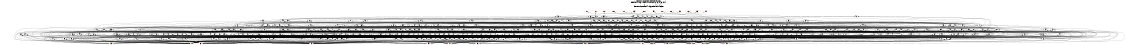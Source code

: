 # Network structure generated by ABC

digraph network {
size = "7.5,10";
center = true;
edge [dir = back];

{
  node [shape = plaintext];
  edge [style = invis];
  LevelTitle1 [label=""];
  LevelTitle2 [label=""];
  Level7 [label = ""];
  Level6 [label = ""];
  Level5 [label = ""];
  Level4 [label = ""];
  Level3 [label = ""];
  Level2 [label = ""];
  Level1 [label = ""];
  Level0 [label = ""];
  LevelTitle1 ->  LevelTitle2 ->  Level7 ->  Level6 ->  Level5 ->  Level4 ->  Level3 ->  Level2 ->  Level1 ->  Level0;
}

{
  rank = same;
  LevelTitle1;
  title1 [shape=plaintext,
          fontsize=20,
          fontname = "Times-Roman",
          label="Network structure visualized by ABC\nBenchmark \"top\". Time was Wed Oct 16 16:07:38 2024. "
         ];
}

{
  rank = same;
  LevelTitle2;
  title2 [shape=plaintext,
          fontsize=18,
          fontname = "Times-Roman",
          label="The network contains 447 logic nodes and 0 latches.\n"
         ];
}

{
  rank = same;
  Level7;
  Node15 [label = "o_1_", shape = invtriangle, color = coral, fillcolor = coral];
  Node16 [label = "o_2_", shape = invtriangle, color = coral, fillcolor = coral];
  Node17 [label = "o_0_", shape = invtriangle, color = coral, fillcolor = coral];
  Node18 [label = "o_12_", shape = invtriangle, color = coral, fillcolor = coral];
  Node19 [label = "o_11_", shape = invtriangle, color = coral, fillcolor = coral];
  Node20 [label = "o_13_", shape = invtriangle, color = coral, fillcolor = coral];
  Node21 [label = "o_10_", shape = invtriangle, color = coral, fillcolor = coral];
  Node22 [label = "o_9_", shape = invtriangle, color = coral, fillcolor = coral];
  Node23 [label = "o_7_", shape = invtriangle, color = coral, fillcolor = coral];
  Node24 [label = "o_8_", shape = invtriangle, color = coral, fillcolor = coral];
  Node25 [label = "o_5_", shape = invtriangle, color = coral, fillcolor = coral];
  Node26 [label = "o_6_", shape = invtriangle, color = coral, fillcolor = coral];
  Node27 [label = "o_3_", shape = invtriangle, color = coral, fillcolor = coral];
  Node28 [label = "o_4_", shape = invtriangle, color = coral, fillcolor = coral];
}

{
  rank = same;
  Level6;
  Node30 [label = "30\n", shape = ellipse];
  Node125 [label = "125\n", shape = ellipse];
  Node252 [label = "252\n", shape = ellipse];
  Node303 [label = "303\n", shape = ellipse];
  Node347 [label = "347\n", shape = ellipse];
  Node367 [label = "367\n", shape = ellipse];
  Node399 [label = "399\n", shape = ellipse];
  Node417 [label = "417\n", shape = ellipse];
  Node420 [label = "420\n", shape = ellipse];
  Node427 [label = "427\n", shape = ellipse];
  Node451 [label = "451\n", shape = ellipse];
  Node462 [label = "462\n", shape = ellipse];
}

{
  rank = same;
  Level5;
  Node31 [label = "31\n", shape = ellipse];
  Node70 [label = "70\n", shape = ellipse];
  Node126 [label = "126\n", shape = ellipse];
  Node176 [label = "176\n", shape = ellipse];
  Node186 [label = "186\n", shape = ellipse];
  Node191 [label = "191\n", shape = ellipse];
  Node228 [label = "228\n", shape = ellipse];
  Node253 [label = "253\n", shape = ellipse];
  Node268 [label = "268\n", shape = ellipse];
  Node280 [label = "280\n", shape = ellipse];
  Node304 [label = "304\n", shape = ellipse];
  Node314 [label = "314\n", shape = ellipse];
  Node328 [label = "328\n", shape = ellipse];
  Node332 [label = "332\n", shape = ellipse];
  Node337 [label = "337\n", shape = ellipse];
  Node348 [label = "348\n", shape = ellipse];
  Node352 [label = "352\n", shape = ellipse];
  Node357 [label = "357\n", shape = ellipse];
  Node368 [label = "368\n", shape = ellipse];
  Node373 [label = "373\n", shape = ellipse];
  Node382 [label = "382\n", shape = ellipse];
  Node400 [label = "400\n", shape = ellipse];
  Node406 [label = "406\n", shape = ellipse];
  Node411 [label = "411\n", shape = ellipse];
  Node414 [label = "414\n", shape = ellipse];
  Node418 [label = "418\n", shape = ellipse];
  Node421 [label = "421\n", shape = ellipse];
  Node424 [label = "424\n", shape = ellipse];
  Node428 [label = "428\n", shape = ellipse];
  Node432 [label = "432\n", shape = ellipse];
  Node437 [label = "437\n", shape = ellipse];
  Node442 [label = "442\n", shape = ellipse];
  Node448 [label = "448\n", shape = ellipse];
  Node452 [label = "452\n", shape = ellipse];
  Node454 [label = "454\n", shape = ellipse];
  Node456 [label = "456\n", shape = ellipse];
  Node458 [label = "458\n", shape = ellipse];
  Node463 [label = "463\n", shape = ellipse];
  Node466 [label = "466\n", shape = ellipse];
}

{
  rank = same;
  Level4;
  Node32 [label = "32\n", shape = ellipse];
  Node47 [label = "47\n", shape = ellipse];
  Node60 [label = "60\n", shape = ellipse];
  Node71 [label = "71\n", shape = ellipse];
  Node88 [label = "88\n", shape = ellipse];
  Node96 [label = "96\n", shape = ellipse];
  Node127 [label = "127\n", shape = ellipse];
  Node157 [label = "157\n", shape = ellipse];
  Node162 [label = "162\n", shape = ellipse];
  Node187 [label = "187\n", shape = ellipse];
  Node192 [label = "192\n", shape = ellipse];
  Node197 [label = "197\n", shape = ellipse];
  Node229 [label = "229\n", shape = ellipse];
  Node233 [label = "233\n", shape = ellipse];
  Node254 [label = "254\n", shape = ellipse];
  Node269 [label = "269\n", shape = ellipse];
  Node274 [label = "274\n", shape = ellipse];
  Node281 [label = "281\n", shape = ellipse];
  Node293 [label = "293\n", shape = ellipse];
  Node305 [label = "305\n", shape = ellipse];
  Node315 [label = "315\n", shape = ellipse];
  Node317 [label = "317\n", shape = ellipse];
  Node329 [label = "329\n", shape = ellipse];
  Node333 [label = "333\n", shape = ellipse];
  Node349 [label = "349\n", shape = ellipse];
  Node353 [label = "353\n", shape = ellipse];
  Node358 [label = "358\n", shape = ellipse];
  Node359 [label = "359\n", shape = ellipse];
  Node362 [label = "362\n", shape = ellipse];
  Node369 [label = "369\n", shape = ellipse];
  Node374 [label = "374\n", shape = ellipse];
  Node390 [label = "390\n", shape = ellipse];
  Node393 [label = "393\n", shape = ellipse];
  Node401 [label = "401\n", shape = ellipse];
  Node404 [label = "404\n", shape = ellipse];
  Node407 [label = "407\n", shape = ellipse];
  Node409 [label = "409\n", shape = ellipse];
  Node412 [label = "412\n", shape = ellipse];
  Node413 [label = "413\n", shape = ellipse];
  Node415 [label = "415\n", shape = ellipse];
  Node416 [label = "416\n", shape = ellipse];
  Node422 [label = "422\n", shape = ellipse];
  Node425 [label = "425\n", shape = ellipse];
  Node426 [label = "426\n", shape = ellipse];
  Node429 [label = "429\n", shape = ellipse];
  Node430 [label = "430\n", shape = ellipse];
  Node433 [label = "433\n", shape = ellipse];
  Node438 [label = "438\n", shape = ellipse];
  Node439 [label = "439\n", shape = ellipse];
  Node443 [label = "443\n", shape = ellipse];
  Node447 [label = "447\n", shape = ellipse];
  Node449 [label = "449\n", shape = ellipse];
  Node453 [label = "453\n", shape = ellipse];
  Node455 [label = "455\n", shape = ellipse];
  Node457 [label = "457\n", shape = ellipse];
  Node460 [label = "460\n", shape = ellipse];
  Node464 [label = "464\n", shape = ellipse];
  Node465 [label = "465\n", shape = ellipse];
  Node467 [label = "467\n", shape = ellipse];
  Node469 [label = "469\n", shape = ellipse];
  Node470 [label = "470\n", shape = ellipse];
  Node473 [label = "473\n", shape = ellipse];
  Node474 [label = "474\n", shape = ellipse];
}

{
  rank = same;
  Level3;
  Node33 [label = "33\n", shape = ellipse];
  Node38 [label = "38\n", shape = ellipse];
  Node48 [label = "48\n", shape = ellipse];
  Node61 [label = "61\n", shape = ellipse];
  Node65 [label = "65\n", shape = ellipse];
  Node72 [label = "72\n", shape = ellipse];
  Node77 [label = "77\n", shape = ellipse];
  Node89 [label = "89\n", shape = ellipse];
  Node97 [label = "97\n", shape = ellipse];
  Node98 [label = "98\n", shape = ellipse];
  Node104 [label = "104\n", shape = ellipse];
  Node111 [label = "111\n", shape = ellipse];
  Node117 [label = "117\n", shape = ellipse];
  Node128 [label = "128\n", shape = ellipse];
  Node135 [label = "135\n", shape = ellipse];
  Node140 [label = "140\n", shape = ellipse];
  Node145 [label = "145\n", shape = ellipse];
  Node152 [label = "152\n", shape = ellipse];
  Node158 [label = "158\n", shape = ellipse];
  Node159 [label = "159\n", shape = ellipse];
  Node163 [label = "163\n", shape = ellipse];
  Node164 [label = "164\n", shape = ellipse];
  Node166 [label = "166\n", shape = ellipse];
  Node167 [label = "167\n", shape = ellipse];
  Node171 [label = "171\n", shape = ellipse];
  Node177 [label = "177\n", shape = ellipse];
  Node180 [label = "180\n", shape = ellipse];
  Node188 [label = "188\n", shape = ellipse];
  Node193 [label = "193\n", shape = ellipse];
  Node198 [label = "198\n", shape = ellipse];
  Node204 [label = "204\n", shape = ellipse];
  Node209 [label = "209\n", shape = ellipse];
  Node214 [label = "214\n", shape = ellipse];
  Node218 [label = "218\n", shape = ellipse];
  Node224 [label = "224\n", shape = ellipse];
  Node230 [label = "230\n", shape = ellipse];
  Node234 [label = "234\n", shape = ellipse];
  Node237 [label = "237\n", shape = ellipse];
  Node239 [label = "239\n", shape = ellipse];
  Node245 [label = "245\n", shape = ellipse];
  Node255 [label = "255\n", shape = ellipse];
  Node256 [label = "256\n", shape = ellipse];
  Node260 [label = "260\n", shape = ellipse];
  Node262 [label = "262\n", shape = ellipse];
  Node263 [label = "263\n", shape = ellipse];
  Node270 [label = "270\n", shape = ellipse];
  Node271 [label = "271\n", shape = ellipse];
  Node275 [label = "275\n", shape = ellipse];
  Node282 [label = "282\n", shape = ellipse];
  Node287 [label = "287\n", shape = ellipse];
  Node294 [label = "294\n", shape = ellipse];
  Node306 [label = "306\n", shape = ellipse];
  Node310 [label = "310\n", shape = ellipse];
  Node311 [label = "311\n", shape = ellipse];
  Node316 [label = "316\n", shape = ellipse];
  Node318 [label = "318\n", shape = ellipse];
  Node320 [label = "320\n", shape = ellipse];
  Node323 [label = "323\n", shape = ellipse];
  Node330 [label = "330\n", shape = ellipse];
  Node334 [label = "334\n", shape = ellipse];
  Node335 [label = "335\n", shape = ellipse];
  Node336 [label = "336\n", shape = ellipse];
  Node338 [label = "338\n", shape = ellipse];
  Node341 [label = "341\n", shape = ellipse];
  Node350 [label = "350\n", shape = ellipse];
  Node354 [label = "354\n", shape = ellipse];
  Node355 [label = "355\n", shape = ellipse];
  Node360 [label = "360\n", shape = ellipse];
  Node361 [label = "361\n", shape = ellipse];
  Node363 [label = "363\n", shape = ellipse];
  Node364 [label = "364\n", shape = ellipse];
  Node370 [label = "370\n", shape = ellipse];
  Node371 [label = "371\n", shape = ellipse];
  Node372 [label = "372\n", shape = ellipse];
  Node375 [label = "375\n", shape = ellipse];
  Node378 [label = "378\n", shape = ellipse];
  Node383 [label = "383\n", shape = ellipse];
  Node391 [label = "391\n", shape = ellipse];
  Node392 [label = "392\n", shape = ellipse];
  Node394 [label = "394\n", shape = ellipse];
  Node395 [label = "395\n", shape = ellipse];
  Node397 [label = "397\n", shape = ellipse];
  Node402 [label = "402\n", shape = ellipse];
  Node403 [label = "403\n", shape = ellipse];
  Node405 [label = "405\n", shape = ellipse];
  Node408 [label = "408\n", shape = ellipse];
  Node410 [label = "410\n", shape = ellipse];
  Node419 [label = "419\n", shape = ellipse];
  Node423 [label = "423\n", shape = ellipse];
  Node431 [label = "431\n", shape = ellipse];
  Node434 [label = "434\n", shape = ellipse];
  Node440 [label = "440\n", shape = ellipse];
  Node441 [label = "441\n", shape = ellipse];
  Node444 [label = "444\n", shape = ellipse];
  Node445 [label = "445\n", shape = ellipse];
  Node446 [label = "446\n", shape = ellipse];
  Node450 [label = "450\n", shape = ellipse];
  Node459 [label = "459\n", shape = ellipse];
  Node461 [label = "461\n", shape = ellipse];
  Node468 [label = "468\n", shape = ellipse];
  Node471 [label = "471\n", shape = ellipse];
  Node472 [label = "472\n", shape = ellipse];
  Node475 [label = "475\n", shape = ellipse];
  Node476 [label = "476\n", shape = ellipse];
}

{
  rank = same;
  Level2;
  Node34 [label = "34\n", shape = ellipse];
  Node39 [label = "39\n", shape = ellipse];
  Node43 [label = "43\n", shape = ellipse];
  Node49 [label = "49\n", shape = ellipse];
  Node54 [label = "54\n", shape = ellipse];
  Node56 [label = "56\n", shape = ellipse];
  Node62 [label = "62\n", shape = ellipse];
  Node66 [label = "66\n", shape = ellipse];
  Node69 [label = "69\n", shape = ellipse];
  Node73 [label = "73\n", shape = ellipse];
  Node78 [label = "78\n", shape = ellipse];
  Node80 [label = "80\n", shape = ellipse];
  Node83 [label = "83\n", shape = ellipse];
  Node86 [label = "86\n", shape = ellipse];
  Node90 [label = "90\n", shape = ellipse];
  Node92 [label = "92\n", shape = ellipse];
  Node94 [label = "94\n", shape = ellipse];
  Node99 [label = "99\n", shape = ellipse];
  Node100 [label = "100\n", shape = ellipse];
  Node105 [label = "105\n", shape = ellipse];
  Node108 [label = "108\n", shape = ellipse];
  Node112 [label = "112\n", shape = ellipse];
  Node113 [label = "113\n", shape = ellipse];
  Node115 [label = "115\n", shape = ellipse];
  Node118 [label = "118\n", shape = ellipse];
  Node121 [label = "121\n", shape = ellipse];
  Node124 [label = "124\n", shape = ellipse];
  Node129 [label = "129\n", shape = ellipse];
  Node130 [label = "130\n", shape = ellipse];
  Node134 [label = "134\n", shape = ellipse];
  Node136 [label = "136\n", shape = ellipse];
  Node137 [label = "137\n", shape = ellipse];
  Node141 [label = "141\n", shape = ellipse];
  Node143 [label = "143\n", shape = ellipse];
  Node146 [label = "146\n", shape = ellipse];
  Node147 [label = "147\n", shape = ellipse];
  Node148 [label = "148\n", shape = ellipse];
  Node153 [label = "153\n", shape = ellipse];
  Node154 [label = "154\n", shape = ellipse];
  Node155 [label = "155\n", shape = ellipse];
  Node160 [label = "160\n", shape = ellipse];
  Node161 [label = "161\n", shape = ellipse];
  Node165 [label = "165\n", shape = ellipse];
  Node168 [label = "168\n", shape = ellipse];
  Node170 [label = "170\n", shape = ellipse];
  Node172 [label = "172\n", shape = ellipse];
  Node173 [label = "173\n", shape = ellipse];
  Node174 [label = "174\n", shape = ellipse];
  Node178 [label = "178\n", shape = ellipse];
  Node181 [label = "181\n", shape = ellipse];
  Node182 [label = "182\n", shape = ellipse];
  Node183 [label = "183\n", shape = ellipse];
  Node185 [label = "185\n", shape = ellipse];
  Node190 [label = "190\n", shape = ellipse];
  Node194 [label = "194\n", shape = ellipse];
  Node195 [label = "195\n", shape = ellipse];
  Node199 [label = "199\n", shape = ellipse];
  Node201 [label = "201\n", shape = ellipse];
  Node205 [label = "205\n", shape = ellipse];
  Node207 [label = "207\n", shape = ellipse];
  Node208 [label = "208\n", shape = ellipse];
  Node210 [label = "210\n", shape = ellipse];
  Node211 [label = "211\n", shape = ellipse];
  Node213 [label = "213\n", shape = ellipse];
  Node215 [label = "215\n", shape = ellipse];
  Node216 [label = "216\n", shape = ellipse];
  Node217 [label = "217\n", shape = ellipse];
  Node219 [label = "219\n", shape = ellipse];
  Node220 [label = "220\n", shape = ellipse];
  Node222 [label = "222\n", shape = ellipse];
  Node225 [label = "225\n", shape = ellipse];
  Node226 [label = "226\n", shape = ellipse];
  Node227 [label = "227\n", shape = ellipse];
  Node231 [label = "231\n", shape = ellipse];
  Node235 [label = "235\n", shape = ellipse];
  Node236 [label = "236\n", shape = ellipse];
  Node238 [label = "238\n", shape = ellipse];
  Node240 [label = "240\n", shape = ellipse];
  Node243 [label = "243\n", shape = ellipse];
  Node244 [label = "244\n", shape = ellipse];
  Node246 [label = "246\n", shape = ellipse];
  Node247 [label = "247\n", shape = ellipse];
  Node249 [label = "249\n", shape = ellipse];
  Node257 [label = "257\n", shape = ellipse];
  Node258 [label = "258\n", shape = ellipse];
  Node261 [label = "261\n", shape = ellipse];
  Node264 [label = "264\n", shape = ellipse];
  Node265 [label = "265\n", shape = ellipse];
  Node267 [label = "267\n", shape = ellipse];
  Node272 [label = "272\n", shape = ellipse];
  Node273 [label = "273\n", shape = ellipse];
  Node276 [label = "276\n", shape = ellipse];
  Node279 [label = "279\n", shape = ellipse];
  Node283 [label = "283\n", shape = ellipse];
  Node286 [label = "286\n", shape = ellipse];
  Node288 [label = "288\n", shape = ellipse];
  Node289 [label = "289\n", shape = ellipse];
  Node290 [label = "290\n", shape = ellipse];
  Node291 [label = "291\n", shape = ellipse];
  Node295 [label = "295\n", shape = ellipse];
  Node296 [label = "296\n", shape = ellipse];
  Node297 [label = "297\n", shape = ellipse];
  Node298 [label = "298\n", shape = ellipse];
  Node299 [label = "299\n", shape = ellipse];
  Node301 [label = "301\n", shape = ellipse];
  Node307 [label = "307\n", shape = ellipse];
  Node308 [label = "308\n", shape = ellipse];
  Node309 [label = "309\n", shape = ellipse];
  Node312 [label = "312\n", shape = ellipse];
  Node313 [label = "313\n", shape = ellipse];
  Node319 [label = "319\n", shape = ellipse];
  Node321 [label = "321\n", shape = ellipse];
  Node322 [label = "322\n", shape = ellipse];
  Node324 [label = "324\n", shape = ellipse];
  Node325 [label = "325\n", shape = ellipse];
  Node326 [label = "326\n", shape = ellipse];
  Node327 [label = "327\n", shape = ellipse];
  Node331 [label = "331\n", shape = ellipse];
  Node339 [label = "339\n", shape = ellipse];
  Node340 [label = "340\n", shape = ellipse];
  Node342 [label = "342\n", shape = ellipse];
  Node343 [label = "343\n", shape = ellipse];
  Node344 [label = "344\n", shape = ellipse];
  Node345 [label = "345\n", shape = ellipse];
  Node346 [label = "346\n", shape = ellipse];
  Node351 [label = "351\n", shape = ellipse];
  Node356 [label = "356\n", shape = ellipse];
  Node365 [label = "365\n", shape = ellipse];
  Node366 [label = "366\n", shape = ellipse];
  Node376 [label = "376\n", shape = ellipse];
  Node379 [label = "379\n", shape = ellipse];
  Node380 [label = "380\n", shape = ellipse];
  Node381 [label = "381\n", shape = ellipse];
  Node384 [label = "384\n", shape = ellipse];
  Node385 [label = "385\n", shape = ellipse];
  Node386 [label = "386\n", shape = ellipse];
  Node388 [label = "388\n", shape = ellipse];
  Node389 [label = "389\n", shape = ellipse];
  Node396 [label = "396\n", shape = ellipse];
  Node398 [label = "398\n", shape = ellipse];
  Node435 [label = "435\n", shape = ellipse];
  Node436 [label = "436\n", shape = ellipse];
}

{
  rank = same;
  Level1;
  Node35 [label = "35\n", shape = ellipse];
  Node36 [label = "36\n", shape = ellipse];
  Node37 [label = "37\n", shape = ellipse];
  Node40 [label = "40\n", shape = ellipse];
  Node41 [label = "41\n", shape = ellipse];
  Node42 [label = "42\n", shape = ellipse];
  Node44 [label = "44\n", shape = ellipse];
  Node45 [label = "45\n", shape = ellipse];
  Node46 [label = "46\n", shape = ellipse];
  Node50 [label = "50\n", shape = ellipse];
  Node51 [label = "51\n", shape = ellipse];
  Node52 [label = "52\n", shape = ellipse];
  Node53 [label = "53\n", shape = ellipse];
  Node55 [label = "55\n", shape = ellipse];
  Node57 [label = "57\n", shape = ellipse];
  Node58 [label = "58\n", shape = ellipse];
  Node59 [label = "59\n", shape = ellipse];
  Node63 [label = "63\n", shape = ellipse];
  Node64 [label = "64\n", shape = ellipse];
  Node67 [label = "67\n", shape = ellipse];
  Node68 [label = "68\n", shape = ellipse];
  Node74 [label = "74\n", shape = ellipse];
  Node75 [label = "75\n", shape = ellipse];
  Node76 [label = "76\n", shape = ellipse];
  Node79 [label = "79\n", shape = ellipse];
  Node81 [label = "81\n", shape = ellipse];
  Node82 [label = "82\n", shape = ellipse];
  Node84 [label = "84\n", shape = ellipse];
  Node85 [label = "85\n", shape = ellipse];
  Node87 [label = "87\n", shape = ellipse];
  Node91 [label = "91\n", shape = ellipse];
  Node93 [label = "93\n", shape = ellipse];
  Node95 [label = "95\n", shape = ellipse];
  Node101 [label = "101\n", shape = ellipse];
  Node102 [label = "102\n", shape = ellipse];
  Node103 [label = "103\n", shape = ellipse];
  Node106 [label = "106\n", shape = ellipse];
  Node107 [label = "107\n", shape = ellipse];
  Node109 [label = "109\n", shape = ellipse];
  Node110 [label = "110\n", shape = ellipse];
  Node114 [label = "114\n", shape = ellipse];
  Node116 [label = "116\n", shape = ellipse];
  Node119 [label = "119\n", shape = ellipse];
  Node120 [label = "120\n", shape = ellipse];
  Node122 [label = "122\n", shape = ellipse];
  Node123 [label = "123\n", shape = ellipse];
  Node131 [label = "131\n", shape = ellipse];
  Node132 [label = "132\n", shape = ellipse];
  Node133 [label = "133\n", shape = ellipse];
  Node138 [label = "138\n", shape = ellipse];
  Node139 [label = "139\n", shape = ellipse];
  Node142 [label = "142\n", shape = ellipse];
  Node144 [label = "144\n", shape = ellipse];
  Node149 [label = "149\n", shape = ellipse];
  Node150 [label = "150\n", shape = ellipse];
  Node151 [label = "151\n", shape = ellipse];
  Node156 [label = "156\n", shape = ellipse];
  Node169 [label = "169\n", shape = ellipse];
  Node175 [label = "175\n", shape = ellipse];
  Node179 [label = "179\n", shape = ellipse];
  Node184 [label = "184\n", shape = ellipse];
  Node189 [label = "189\n", shape = ellipse];
  Node196 [label = "196\n", shape = ellipse];
  Node200 [label = "200\n", shape = ellipse];
  Node202 [label = "202\n", shape = ellipse];
  Node203 [label = "203\n", shape = ellipse];
  Node206 [label = "206\n", shape = ellipse];
  Node212 [label = "212\n", shape = ellipse];
  Node221 [label = "221\n", shape = ellipse];
  Node223 [label = "223\n", shape = ellipse];
  Node232 [label = "232\n", shape = ellipse];
  Node241 [label = "241\n", shape = ellipse];
  Node242 [label = "242\n", shape = ellipse];
  Node248 [label = "248\n", shape = ellipse];
  Node250 [label = "250\n", shape = ellipse];
  Node251 [label = "251\n", shape = ellipse];
  Node259 [label = "259\n", shape = ellipse];
  Node266 [label = "266\n", shape = ellipse];
  Node277 [label = "277\n", shape = ellipse];
  Node278 [label = "278\n", shape = ellipse];
  Node284 [label = "284\n", shape = ellipse];
  Node285 [label = "285\n", shape = ellipse];
  Node292 [label = "292\n", shape = ellipse];
  Node300 [label = "300\n", shape = ellipse];
  Node302 [label = "302\n", shape = ellipse];
  Node377 [label = "377\n", shape = ellipse];
  Node387 [label = "387\n", shape = ellipse];
}

{
  rank = same;
  Level0;
  Node1 [label = "i_9_", shape = triangle, color = coral, fillcolor = coral];
  Node2 [label = "i_10_", shape = triangle, color = coral, fillcolor = coral];
  Node3 [label = "i_7_", shape = triangle, color = coral, fillcolor = coral];
  Node4 [label = "i_8_", shape = triangle, color = coral, fillcolor = coral];
  Node5 [label = "i_5_", shape = triangle, color = coral, fillcolor = coral];
  Node6 [label = "i_6_", shape = triangle, color = coral, fillcolor = coral];
  Node7 [label = "i_3_", shape = triangle, color = coral, fillcolor = coral];
  Node8 [label = "i_13_", shape = triangle, color = coral, fillcolor = coral];
  Node9 [label = "i_4_", shape = triangle, color = coral, fillcolor = coral];
  Node10 [label = "i_12_", shape = triangle, color = coral, fillcolor = coral];
  Node11 [label = "i_1_", shape = triangle, color = coral, fillcolor = coral];
  Node12 [label = "i_11_", shape = triangle, color = coral, fillcolor = coral];
  Node13 [label = "i_2_", shape = triangle, color = coral, fillcolor = coral];
  Node14 [label = "i_0_", shape = triangle, color = coral, fillcolor = coral];
}

title1 -> title2 [style = invis];
title2 -> Node15 [style = invis];
title2 -> Node16 [style = invis];
title2 -> Node17 [style = invis];
title2 -> Node18 [style = invis];
title2 -> Node19 [style = invis];
title2 -> Node20 [style = invis];
title2 -> Node21 [style = invis];
title2 -> Node22 [style = invis];
title2 -> Node23 [style = invis];
title2 -> Node24 [style = invis];
title2 -> Node25 [style = invis];
title2 -> Node26 [style = invis];
title2 -> Node27 [style = invis];
title2 -> Node28 [style = invis];
Node15 -> Node16 [style = invis];
Node16 -> Node17 [style = invis];
Node17 -> Node18 [style = invis];
Node18 -> Node19 [style = invis];
Node19 -> Node20 [style = invis];
Node20 -> Node21 [style = invis];
Node21 -> Node22 [style = invis];
Node22 -> Node23 [style = invis];
Node23 -> Node24 [style = invis];
Node24 -> Node25 [style = invis];
Node25 -> Node26 [style = invis];
Node26 -> Node27 [style = invis];
Node27 -> Node28 [style = invis];
Node15 -> Node30 [style = solid];
Node16 -> Node125 [style = solid];
Node17 -> Node252 [style = solid];
Node18 -> Node303 [style = solid];
Node19 -> Node347 [style = solid];
Node20 -> Node367 [style = solid];
Node21 -> Node399 [style = solid];
Node22 -> Node417 [style = solid];
Node23 -> Node420 [style = solid];
Node24 -> Node424 [style = solid];
Node25 -> Node427 [style = solid];
Node26 -> Node448 [style = solid];
Node27 -> Node451 [style = solid];
Node28 -> Node462 [style = solid];
Node30 -> Node31 [style = solid];
Node30 -> Node70 [style = solid];
Node30 -> Node104 [style = solid];
Node30 -> Node111 [style = solid];
Node30 -> Node117 [style = solid];
Node31 -> Node32 [style = solid];
Node31 -> Node47 [style = solid];
Node31 -> Node60 [style = solid];
Node32 -> Node33 [style = solid];
Node32 -> Node38 [style = solid];
Node32 -> Node43 [style = solid];
Node32 -> Node37 [style = solid];
Node32 -> Node46 [style = solid];
Node33 -> Node34 [style = solid];
Node33 -> Node36 [style = solid];
Node33 -> Node37 [style = solid];
Node34 -> Node35 [style = solid];
Node34 -> Node6 [style = solid];
Node34 -> Node7 [style = solid];
Node34 -> Node9 [style = solid];
Node35 -> Node2 [style = solid];
Node35 -> Node3 [style = solid];
Node35 -> Node4 [style = solid];
Node36 -> Node8 [style = solid];
Node36 -> Node12 [style = solid];
Node37 -> Node11 [style = solid];
Node37 -> Node13 [style = solid];
Node37 -> Node14 [style = solid];
Node38 -> Node39 [style = solid];
Node38 -> Node41 [style = solid];
Node38 -> Node42 [style = solid];
Node39 -> Node40 [style = solid];
Node39 -> Node8 [style = solid];
Node40 -> Node11 [style = solid];
Node40 -> Node13 [style = solid];
Node40 -> Node14 [style = solid];
Node41 -> Node2 [style = solid];
Node41 -> Node10 [style = solid];
Node41 -> Node12 [style = solid];
Node42 -> Node4 [style = solid];
Node42 -> Node7 [style = solid];
Node42 -> Node9 [style = solid];
Node43 -> Node44 [style = solid];
Node43 -> Node45 [style = solid];
Node44 -> Node3 [style = solid];
Node44 -> Node4 [style = solid];
Node44 -> Node6 [style = solid];
Node45 -> Node5 [style = solid];
Node45 -> Node7 [style = solid];
Node45 -> Node9 [style = solid];
Node46 -> Node2 [style = solid];
Node46 -> Node10 [style = solid];
Node46 -> Node12 [style = solid];
Node47 -> Node48 [style = solid];
Node47 -> Node54 [style = solid];
Node47 -> Node56 [style = solid];
Node47 -> Node36 [style = solid];
Node48 -> Node49 [style = solid];
Node48 -> Node52 [style = solid];
Node48 -> Node53 [style = solid];
Node49 -> Node50 [style = solid];
Node49 -> Node51 [style = solid];
Node50 -> Node11 [style = solid];
Node50 -> Node13 [style = solid];
Node50 -> Node14 [style = solid];
Node51 -> Node8 [style = solid];
Node51 -> Node10 [style = solid];
Node51 -> Node12 [style = solid];
Node52 -> Node5 [style = solid];
Node52 -> Node7 [style = solid];
Node52 -> Node9 [style = solid];
Node53 -> Node2 [style = solid];
Node53 -> Node3 [style = solid];
Node53 -> Node6 [style = solid];
Node54 -> Node55 [style = solid];
Node54 -> Node35 [style = solid];
Node54 -> Node6 [style = solid];
Node54 -> Node7 [style = solid];
Node54 -> Node9 [style = solid];
Node55 -> Node11 [style = solid];
Node55 -> Node13 [style = solid];
Node55 -> Node14 [style = solid];
Node56 -> Node57 [style = solid];
Node56 -> Node58 [style = solid];
Node56 -> Node59 [style = solid];
Node56 -> Node7 [style = solid];
Node57 -> Node11 [style = solid];
Node57 -> Node13 [style = solid];
Node57 -> Node14 [style = solid];
Node58 -> Node1 [style = solid];
Node58 -> Node2 [style = solid];
Node58 -> Node8 [style = solid];
Node58 -> Node10 [style = solid];
Node58 -> Node12 [style = solid];
Node59 -> Node3 [style = solid];
Node59 -> Node9 [style = solid];
Node60 -> Node61 [style = solid];
Node60 -> Node65 [style = solid];
Node60 -> Node39 [style = solid];
Node60 -> Node69 [style = solid];
Node61 -> Node62 [style = solid];
Node61 -> Node37 [style = solid];
Node61 -> Node64 [style = solid];
Node62 -> Node63 [style = solid];
Node62 -> Node44 [style = solid];
Node63 -> Node5 [style = solid];
Node63 -> Node7 [style = solid];
Node63 -> Node9 [style = solid];
Node64 -> Node2 [style = solid];
Node64 -> Node8 [style = solid];
Node64 -> Node10 [style = solid];
Node64 -> Node12 [style = solid];
Node65 -> Node66 [style = solid];
Node65 -> Node57 [style = solid];
Node65 -> Node68 [style = solid];
Node66 -> Node35 [style = solid];
Node66 -> Node67 [style = solid];
Node67 -> Node5 [style = solid];
Node67 -> Node6 [style = solid];
Node67 -> Node9 [style = solid];
Node68 -> Node8 [style = solid];
Node68 -> Node10 [style = solid];
Node68 -> Node12 [style = solid];
Node69 -> Node41 [style = solid];
Node69 -> Node59 [style = solid];
Node69 -> Node7 [style = solid];
Node70 -> Node71 [style = solid];
Node70 -> Node88 [style = solid];
Node70 -> Node96 [style = solid];
Node71 -> Node72 [style = solid];
Node71 -> Node77 [style = solid];
Node71 -> Node83 [style = solid];
Node71 -> Node86 [style = solid];
Node72 -> Node73 [style = solid];
Node72 -> Node75 [style = solid];
Node72 -> Node76 [style = solid];
Node73 -> Node74 [style = solid];
Node73 -> Node40 [style = solid];
Node74 -> Node8 [style = solid];
Node74 -> Node10 [style = solid];
Node75 -> Node5 [style = solid];
Node75 -> Node7 [style = solid];
Node75 -> Node9 [style = solid];
Node76 -> Node2 [style = solid];
Node76 -> Node6 [style = solid];
Node76 -> Node12 [style = solid];
Node77 -> Node78 [style = solid];
Node77 -> Node80 [style = solid];
Node77 -> Node81 [style = solid];
Node77 -> Node44 [style = solid];
Node77 -> Node82 [style = solid];
Node78 -> Node35 [style = solid];
Node78 -> Node40 [style = solid];
Node78 -> Node79 [style = solid];
Node79 -> Node6 [style = solid];
Node79 -> Node7 [style = solid];
Node79 -> Node9 [style = solid];
Node80 -> Node50 [style = solid];
Node80 -> Node64 [style = solid];
Node81 -> Node10 [style = solid];
Node81 -> Node12 [style = solid];
Node82 -> Node5 [style = solid];
Node82 -> Node7 [style = solid];
Node82 -> Node9 [style = solid];
Node83 -> Node81 [style = solid];
Node83 -> Node35 [style = solid];
Node83 -> Node84 [style = solid];
Node83 -> Node85 [style = solid];
Node84 -> Node11 [style = solid];
Node84 -> Node13 [style = solid];
Node84 -> Node14 [style = solid];
Node85 -> Node6 [style = solid];
Node85 -> Node7 [style = solid];
Node85 -> Node9 [style = solid];
Node86 -> Node55 [style = solid];
Node86 -> Node35 [style = solid];
Node86 -> Node87 [style = solid];
Node86 -> Node68 [style = solid];
Node86 -> Node7 [style = solid];
Node87 -> Node5 [style = solid];
Node87 -> Node6 [style = solid];
Node88 -> Node89 [style = solid];
Node88 -> Node94 [style = solid];
Node89 -> Node90 [style = solid];
Node89 -> Node92 [style = solid];
Node89 -> Node93 [style = solid];
Node89 -> Node50 [style = solid];
Node90 -> Node59 [style = solid];
Node90 -> Node91 [style = solid];
Node90 -> Node7 [style = solid];
Node91 -> Node1 [style = solid];
Node91 -> Node2 [style = solid];
Node91 -> Node4 [style = solid];
Node92 -> Node74 [style = solid];
Node92 -> Node50 [style = solid];
Node92 -> Node75 [style = solid];
Node92 -> Node76 [style = solid];
Node93 -> Node8 [style = solid];
Node93 -> Node10 [style = solid];
Node93 -> Node12 [style = solid];
Node94 -> Node55 [style = solid];
Node94 -> Node95 [style = solid];
Node94 -> Node2 [style = solid];
Node94 -> Node7 [style = solid];
Node94 -> Node9 [style = solid];
Node95 -> Node8 [style = solid];
Node95 -> Node10 [style = solid];
Node95 -> Node12 [style = solid];
Node96 -> Node97 [style = solid];
Node96 -> Node98 [style = solid];
Node96 -> Node100 [style = solid];
Node97 -> Node49 [style = solid];
Node97 -> Node52 [style = solid];
Node97 -> Node2 [style = solid];
Node97 -> Node4 [style = solid];
Node97 -> Node6 [style = solid];
Node98 -> Node99 [style = solid];
Node98 -> Node2 [style = solid];
Node98 -> Node7 [style = solid];
Node98 -> Node9 [style = solid];
Node99 -> Node40 [style = solid];
Node99 -> Node51 [style = solid];
Node100 -> Node101 [style = solid];
Node100 -> Node102 [style = solid];
Node100 -> Node103 [style = solid];
Node101 -> Node5 [style = solid];
Node101 -> Node7 [style = solid];
Node101 -> Node9 [style = solid];
Node102 -> Node11 [style = solid];
Node102 -> Node13 [style = solid];
Node102 -> Node14 [style = solid];
Node103 -> Node2 [style = solid];
Node103 -> Node6 [style = solid];
Node103 -> Node8 [style = solid];
Node103 -> Node10 [style = solid];
Node103 -> Node12 [style = solid];
Node104 -> Node105 [style = solid];
Node104 -> Node54 [style = solid];
Node104 -> Node108 [style = solid];
Node104 -> Node81 [style = solid];
Node105 -> Node106 [style = solid];
Node105 -> Node101 [style = solid];
Node105 -> Node55 [style = solid];
Node105 -> Node107 [style = solid];
Node106 -> Node2 [style = solid];
Node106 -> Node8 [style = solid];
Node106 -> Node10 [style = solid];
Node106 -> Node12 [style = solid];
Node107 -> Node1 [style = solid];
Node107 -> Node3 [style = solid];
Node107 -> Node4 [style = solid];
Node108 -> Node109 [style = solid];
Node108 -> Node110 [style = solid];
Node108 -> Node74 [style = solid];
Node108 -> Node57 [style = solid];
Node109 -> Node2 [style = solid];
Node109 -> Node6 [style = solid];
Node109 -> Node12 [style = solid];
Node110 -> Node5 [style = solid];
Node110 -> Node7 [style = solid];
Node110 -> Node9 [style = solid];
Node111 -> Node112 [style = solid];
Node111 -> Node113 [style = solid];
Node111 -> Node115 [style = solid];
Node111 -> Node58 [style = solid];
Node111 -> Node84 [style = solid];
Node112 -> Node106 [style = solid];
Node112 -> Node55 [style = solid];
Node112 -> Node107 [style = solid];
Node112 -> Node63 [style = solid];
Node113 -> Node55 [style = solid];
Node113 -> Node109 [style = solid];
Node113 -> Node74 [style = solid];
Node113 -> Node114 [style = solid];
Node114 -> Node5 [style = solid];
Node114 -> Node7 [style = solid];
Node114 -> Node9 [style = solid];
Node115 -> Node63 [style = solid];
Node115 -> Node116 [style = solid];
Node116 -> Node3 [style = solid];
Node116 -> Node4 [style = solid];
Node116 -> Node6 [style = solid];
Node117 -> Node118 [style = solid];
Node117 -> Node121 [style = solid];
Node117 -> Node124 [style = solid];
Node117 -> Node102 [style = solid];
Node118 -> Node106 [style = solid];
Node118 -> Node107 [style = solid];
Node118 -> Node119 [style = solid];
Node118 -> Node120 [style = solid];
Node119 -> Node5 [style = solid];
Node119 -> Node6 [style = solid];
Node119 -> Node9 [style = solid];
Node120 -> Node7 [style = solid];
Node120 -> Node11 [style = solid];
Node120 -> Node13 [style = solid];
Node121 -> Node84 [style = solid];
Node121 -> Node122 [style = solid];
Node121 -> Node123 [style = solid];
Node121 -> Node52 [style = solid];
Node122 -> Node1 [style = solid];
Node122 -> Node2 [style = solid];
Node122 -> Node8 [style = solid];
Node122 -> Node10 [style = solid];
Node122 -> Node12 [style = solid];
Node123 -> Node3 [style = solid];
Node123 -> Node4 [style = solid];
Node123 -> Node6 [style = solid];
Node124 -> Node93 [style = solid];
Node124 -> Node2 [style = solid];
Node124 -> Node7 [style = solid];
Node124 -> Node9 [style = solid];
Node125 -> Node126 [style = solid];
Node125 -> Node176 [style = solid];
Node125 -> Node186 [style = solid];
Node125 -> Node191 [style = solid];
Node125 -> Node228 [style = solid];
Node126 -> Node127 [style = solid];
Node126 -> Node157 [style = solid];
Node126 -> Node162 [style = solid];
Node126 -> Node171 [style = solid];
Node126 -> Node174 [style = solid];
Node127 -> Node128 [style = solid];
Node127 -> Node135 [style = solid];
Node127 -> Node140 [style = solid];
Node127 -> Node145 [style = solid];
Node127 -> Node152 [style = solid];
Node128 -> Node129 [style = solid];
Node128 -> Node130 [style = solid];
Node128 -> Node134 [style = solid];
Node129 -> Node55 [style = solid];
Node129 -> Node44 [style = solid];
Node129 -> Node46 [style = solid];
Node129 -> Node75 [style = solid];
Node130 -> Node131 [style = solid];
Node130 -> Node63 [style = solid];
Node130 -> Node40 [style = solid];
Node130 -> Node132 [style = solid];
Node130 -> Node133 [style = solid];
Node131 -> Node2 [style = solid];
Node131 -> Node12 [style = solid];
Node132 -> Node1 [style = solid];
Node132 -> Node6 [style = solid];
Node132 -> Node8 [style = solid];
Node132 -> Node10 [style = solid];
Node133 -> Node3 [style = solid];
Node133 -> Node4 [style = solid];
Node134 -> Node63 [style = solid];
Node134 -> Node102 [style = solid];
Node134 -> Node103 [style = solid];
Node135 -> Node136 [style = solid];
Node135 -> Node137 [style = solid];
Node135 -> Node138 [style = solid];
Node135 -> Node139 [style = solid];
Node136 -> Node74 [style = solid];
Node136 -> Node45 [style = solid];
Node136 -> Node50 [style = solid];
Node136 -> Node76 [style = solid];
Node137 -> Node102 [style = solid];
Node137 -> Node93 [style = solid];
Node138 -> Node1 [style = solid];
Node138 -> Node2 [style = solid];
Node138 -> Node4 [style = solid];
Node139 -> Node3 [style = solid];
Node139 -> Node7 [style = solid];
Node139 -> Node9 [style = solid];
Node140 -> Node141 [style = solid];
Node140 -> Node143 [style = solid];
Node141 -> Node102 [style = solid];
Node141 -> Node93 [style = solid];
Node141 -> Node139 [style = solid];
Node141 -> Node142 [style = solid];
Node142 -> Node1 [style = solid];
Node142 -> Node2 [style = solid];
Node142 -> Node4 [style = solid];
Node143 -> Node102 [style = solid];
Node143 -> Node93 [style = solid];
Node143 -> Node59 [style = solid];
Node143 -> Node144 [style = solid];
Node143 -> Node7 [style = solid];
Node144 -> Node1 [style = solid];
Node144 -> Node2 [style = solid];
Node144 -> Node4 [style = solid];
Node145 -> Node146 [style = solid];
Node145 -> Node147 [style = solid];
Node145 -> Node148 [style = solid];
Node145 -> Node102 [style = solid];
Node145 -> Node151 [style = solid];
Node146 -> Node114 [style = solid];
Node146 -> Node44 [style = solid];
Node147 -> Node131 [style = solid];
Node147 -> Node40 [style = solid];
Node147 -> Node75 [style = solid];
Node147 -> Node8 [style = solid];
Node147 -> Node10 [style = solid];
Node148 -> Node37 [style = solid];
Node148 -> Node149 [style = solid];
Node148 -> Node150 [style = solid];
Node148 -> Node8 [style = solid];
Node149 -> Node6 [style = solid];
Node149 -> Node7 [style = solid];
Node149 -> Node9 [style = solid];
Node150 -> Node2 [style = solid];
Node150 -> Node10 [style = solid];
Node150 -> Node12 [style = solid];
Node151 -> Node2 [style = solid];
Node151 -> Node8 [style = solid];
Node151 -> Node10 [style = solid];
Node151 -> Node12 [style = solid];
Node152 -> Node153 [style = solid];
Node152 -> Node154 [style = solid];
Node152 -> Node155 [style = solid];
Node153 -> Node55 [style = solid];
Node153 -> Node63 [style = solid];
Node153 -> Node44 [style = solid];
Node153 -> Node46 [style = solid];
Node153 -> Node8 [style = solid];
Node154 -> Node55 [style = solid];
Node154 -> Node95 [style = solid];
Node154 -> Node2 [style = solid];
Node154 -> Node7 [style = solid];
Node154 -> Node9 [style = solid];
Node155 -> Node109 [style = solid];
Node155 -> Node63 [style = solid];
Node155 -> Node156 [style = solid];
Node156 -> Node8 [style = solid];
Node156 -> Node10 [style = solid];
Node156 -> Node11 [style = solid];
Node156 -> Node13 [style = solid];
Node156 -> Node14 [style = solid];
Node157 -> Node158 [style = solid];
Node157 -> Node159 [style = solid];
Node157 -> Node161 [style = solid];
Node158 -> Node146 [style = solid];
Node158 -> Node40 [style = solid];
Node158 -> Node151 [style = solid];
Node159 -> Node160 [style = solid];
Node159 -> Node116 [style = solid];
Node159 -> Node58 [style = solid];
Node159 -> Node50 [style = solid];
Node159 -> Node82 [style = solid];
Node160 -> Node106 [style = solid];
Node160 -> Node55 [style = solid];
Node160 -> Node107 [style = solid];
Node160 -> Node82 [style = solid];
Node161 -> Node101 [style = solid];
Node161 -> Node84 [style = solid];
Node161 -> Node122 [style = solid];
Node161 -> Node123 [style = solid];
Node162 -> Node163 [style = solid];
Node162 -> Node164 [style = solid];
Node162 -> Node166 [style = solid];
Node162 -> Node167 [style = solid];
Node162 -> Node170 [style = solid];
Node163 -> Node90 [style = solid];
Node163 -> Node137 [style = solid];
Node163 -> Node146 [style = solid];
Node163 -> Node46 [style = solid];
Node163 -> Node50 [style = solid];
Node164 -> Node165 [style = solid];
Node164 -> Node36 [style = solid];
Node164 -> Node50 [style = solid];
Node165 -> Node35 [style = solid];
Node165 -> Node6 [style = solid];
Node165 -> Node7 [style = solid];
Node165 -> Node9 [style = solid];
Node166 -> Node137 [style = solid];
Node166 -> Node139 [style = solid];
Node166 -> Node144 [style = solid];
Node167 -> Node168 [style = solid];
Node167 -> Node109 [style = solid];
Node167 -> Node169 [style = solid];
Node167 -> Node52 [style = solid];
Node167 -> Node102 [style = solid];
Node168 -> Node93 [style = solid];
Node168 -> Node37 [style = solid];
Node168 -> Node2 [style = solid];
Node168 -> Node7 [style = solid];
Node168 -> Node9 [style = solid];
Node169 -> Node8 [style = solid];
Node169 -> Node10 [style = solid];
Node170 -> Node116 [style = solid];
Node170 -> Node58 [style = solid];
Node170 -> Node84 [style = solid];
Node170 -> Node82 [style = solid];
Node171 -> Node172 [style = solid];
Node171 -> Node173 [style = solid];
Node172 -> Node101 [style = solid];
Node172 -> Node116 [style = solid];
Node172 -> Node58 [style = solid];
Node172 -> Node102 [style = solid];
Node173 -> Node63 [style = solid];
Node173 -> Node40 [style = solid];
Node173 -> Node44 [style = solid];
Node173 -> Node151 [style = solid];
Node174 -> Node57 [style = solid];
Node174 -> Node63 [style = solid];
Node174 -> Node58 [style = solid];
Node174 -> Node175 [style = solid];
Node175 -> Node3 [style = solid];
Node175 -> Node4 [style = solid];
Node175 -> Node6 [style = solid];
Node176 -> Node32 [style = solid];
Node176 -> Node60 [style = solid];
Node176 -> Node177 [style = solid];
Node176 -> Node180 [style = solid];
Node176 -> Node185 [style = solid];
Node177 -> Node43 [style = solid];
Node177 -> Node178 [style = solid];
Node177 -> Node57 [style = solid];
Node177 -> Node169 [style = solid];
Node177 -> Node2 [style = solid];
Node178 -> Node57 [style = solid];
Node178 -> Node95 [style = solid];
Node178 -> Node149 [style = solid];
Node178 -> Node179 [style = solid];
Node179 -> Node2 [style = solid];
Node179 -> Node3 [style = solid];
Node179 -> Node4 [style = solid];
Node180 -> Node62 [style = solid];
Node180 -> Node181 [style = solid];
Node180 -> Node182 [style = solid];
Node180 -> Node183 [style = solid];
Node181 -> Node84 [style = solid];
Node181 -> Node64 [style = solid];
Node182 -> Node74 [style = solid];
Node182 -> Node114 [style = solid];
Node182 -> Node84 [style = solid];
Node182 -> Node76 [style = solid];
Node183 -> Node35 [style = solid];
Node183 -> Node149 [style = solid];
Node183 -> Node184 [style = solid];
Node184 -> Node10 [style = solid];
Node184 -> Node11 [style = solid];
Node184 -> Node12 [style = solid];
Node184 -> Node13 [style = solid];
Node184 -> Node14 [style = solid];
Node185 -> Node102 [style = solid];
Node185 -> Node93 [style = solid];
Node185 -> Node2 [style = solid];
Node185 -> Node7 [style = solid];
Node185 -> Node9 [style = solid];
Node186 -> Node47 [style = solid];
Node186 -> Node88 [style = solid];
Node186 -> Node96 [style = solid];
Node186 -> Node187 [style = solid];
Node186 -> Node190 [style = solid];
Node187 -> Node188 [style = solid];
Node187 -> Node189 [style = solid];
Node187 -> Node7 [style = solid];
Node187 -> Node9 [style = solid];
Node188 -> Node73 [style = solid];
Node188 -> Node110 [style = solid];
Node188 -> Node76 [style = solid];
Node189 -> Node11 [style = solid];
Node189 -> Node13 [style = solid];
Node189 -> Node14 [style = solid];
Node190 -> Node68 [style = solid];
Node190 -> Node189 [style = solid];
Node190 -> Node2 [style = solid];
Node190 -> Node7 [style = solid];
Node190 -> Node9 [style = solid];
Node191 -> Node192 [style = solid];
Node191 -> Node197 [style = solid];
Node191 -> Node218 [style = solid];
Node191 -> Node224 [style = solid];
Node192 -> Node193 [style = solid];
Node192 -> Node195 [style = solid];
Node193 -> Node99 [style = solid];
Node193 -> Node194 [style = solid];
Node193 -> Node2 [style = solid];
Node193 -> Node7 [style = solid];
Node193 -> Node9 [style = solid];
Node194 -> Node55 [style = solid];
Node194 -> Node95 [style = solid];
Node195 -> Node55 [style = solid];
Node195 -> Node81 [style = solid];
Node195 -> Node35 [style = solid];
Node195 -> Node196 [style = solid];
Node196 -> Node6 [style = solid];
Node196 -> Node7 [style = solid];
Node196 -> Node9 [style = solid];
Node197 -> Node198 [style = solid];
Node197 -> Node204 [style = solid];
Node197 -> Node209 [style = solid];
Node197 -> Node214 [style = solid];
Node198 -> Node73 [style = solid];
Node198 -> Node199 [style = solid];
Node198 -> Node201 [style = solid];
Node198 -> Node45 [style = solid];
Node198 -> Node76 [style = solid];
Node199 -> Node64 [style = solid];
Node199 -> Node200 [style = solid];
Node199 -> Node5 [style = solid];
Node199 -> Node6 [style = solid];
Node199 -> Node9 [style = solid];
Node200 -> Node7 [style = solid];
Node200 -> Node11 [style = solid];
Node200 -> Node14 [style = solid];
Node201 -> Node93 [style = solid];
Node201 -> Node138 [style = solid];
Node201 -> Node202 [style = solid];
Node201 -> Node203 [style = solid];
Node202 -> Node3 [style = solid];
Node202 -> Node5 [style = solid];
Node202 -> Node9 [style = solid];
Node203 -> Node7 [style = solid];
Node203 -> Node11 [style = solid];
Node203 -> Node14 [style = solid];
Node204 -> Node205 [style = solid];
Node204 -> Node207 [style = solid];
Node204 -> Node208 [style = solid];
Node204 -> Node55 [style = solid];
Node204 -> Node36 [style = solid];
Node205 -> Node119 [style = solid];
Node205 -> Node206 [style = solid];
Node205 -> Node7 [style = solid];
Node205 -> Node13 [style = solid];
Node205 -> Node14 [style = solid];
Node206 -> Node2 [style = solid];
Node206 -> Node4 [style = solid];
Node206 -> Node8 [style = solid];
Node206 -> Node10 [style = solid];
Node206 -> Node12 [style = solid];
Node207 -> Node35 [style = solid];
Node207 -> Node6 [style = solid];
Node207 -> Node7 [style = solid];
Node207 -> Node9 [style = solid];
Node208 -> Node51 [style = solid];
Node208 -> Node189 [style = solid];
Node208 -> Node2 [style = solid];
Node208 -> Node7 [style = solid];
Node208 -> Node9 [style = solid];
Node209 -> Node210 [style = solid];
Node209 -> Node211 [style = solid];
Node209 -> Node213 [style = solid];
Node209 -> Node57 [style = solid];
Node209 -> Node93 [style = solid];
Node210 -> Node57 [style = solid];
Node210 -> Node63 [style = solid];
Node210 -> Node116 [style = solid];
Node210 -> Node58 [style = solid];
Node211 -> Node119 [style = solid];
Node211 -> Node212 [style = solid];
Node211 -> Node7 [style = solid];
Node211 -> Node13 [style = solid];
Node211 -> Node14 [style = solid];
Node212 -> Node2 [style = solid];
Node212 -> Node3 [style = solid];
Node212 -> Node8 [style = solid];
Node212 -> Node10 [style = solid];
Node212 -> Node12 [style = solid];
Node213 -> Node91 [style = solid];
Node213 -> Node3 [style = solid];
Node213 -> Node7 [style = solid];
Node213 -> Node9 [style = solid];
Node214 -> Node215 [style = solid];
Node214 -> Node216 [style = solid];
Node214 -> Node217 [style = solid];
Node214 -> Node55 [style = solid];
Node214 -> Node74 [style = solid];
Node215 -> Node109 [style = solid];
Node215 -> Node110 [style = solid];
Node216 -> Node55 [style = solid];
Node216 -> Node35 [style = solid];
Node216 -> Node36 [style = solid];
Node216 -> Node196 [style = solid];
Node217 -> Node101 [style = solid];
Node217 -> Node50 [style = solid];
Node217 -> Node51 [style = solid];
Node217 -> Node53 [style = solid];
Node218 -> Node219 [style = solid];
Node218 -> Node220 [style = solid];
Node218 -> Node222 [style = solid];
Node218 -> Node81 [style = solid];
Node218 -> Node40 [style = solid];
Node219 -> Node116 [style = solid];
Node219 -> Node58 [style = solid];
Node219 -> Node84 [style = solid];
Node219 -> Node52 [style = solid];
Node220 -> Node35 [style = solid];
Node220 -> Node221 [style = solid];
Node221 -> Node6 [style = solid];
Node221 -> Node7 [style = solid];
Node221 -> Node9 [style = solid];
Node222 -> Node169 [style = solid];
Node222 -> Node223 [style = solid];
Node222 -> Node50 [style = solid];
Node222 -> Node133 [style = solid];
Node222 -> Node7 [style = solid];
Node223 -> Node1 [style = solid];
Node223 -> Node2 [style = solid];
Node223 -> Node12 [style = solid];
Node224 -> Node225 [style = solid];
Node224 -> Node226 [style = solid];
Node224 -> Node227 [style = solid];
Node224 -> Node57 [style = solid];
Node224 -> Node151 [style = solid];
Node225 -> Node110 [style = solid];
Node225 -> Node44 [style = solid];
Node226 -> Node102 [style = solid];
Node226 -> Node82 [style = solid];
Node226 -> Node103 [style = solid];
Node227 -> Node57 [style = solid];
Node227 -> Node93 [style = solid];
Node227 -> Node2 [style = solid];
Node227 -> Node7 [style = solid];
Node227 -> Node9 [style = solid];
Node228 -> Node229 [style = solid];
Node228 -> Node233 [style = solid];
Node228 -> Node239 [style = solid];
Node228 -> Node245 [style = solid];
Node229 -> Node230 [style = solid];
Node229 -> Node231 [style = solid];
Node230 -> Node115 [style = solid];
Node230 -> Node37 [style = solid];
Node230 -> Node64 [style = solid];
Node231 -> Node63 [style = solid];
Node231 -> Node123 [style = solid];
Node231 -> Node37 [style = solid];
Node231 -> Node64 [style = solid];
Node231 -> Node232 [style = solid];
Node232 -> Node1 [style = solid];
Node232 -> Node3 [style = solid];
Node232 -> Node6 [style = solid];
Node233 -> Node104 [style = solid];
Node233 -> Node111 [style = solid];
Node233 -> Node117 [style = solid];
Node233 -> Node234 [style = solid];
Node233 -> Node237 [style = solid];
Node234 -> Node49 [style = solid];
Node234 -> Node235 [style = solid];
Node234 -> Node236 [style = solid];
Node235 -> Node93 [style = solid];
Node235 -> Node189 [style = solid];
Node235 -> Node2 [style = solid];
Node235 -> Node7 [style = solid];
Node235 -> Node9 [style = solid];
Node236 -> Node101 [style = solid];
Node236 -> Node2 [style = solid];
Node236 -> Node4 [style = solid];
Node236 -> Node6 [style = solid];
Node237 -> Node78 [style = solid];
Node237 -> Node238 [style = solid];
Node237 -> Node74 [style = solid];
Node237 -> Node12 [style = solid];
Node238 -> Node55 [style = solid];
Node238 -> Node44 [style = solid];
Node238 -> Node45 [style = solid];
Node238 -> Node151 [style = solid];
Node239 -> Node240 [style = solid];
Node239 -> Node243 [style = solid];
Node239 -> Node244 [style = solid];
Node240 -> Node40 [style = solid];
Node240 -> Node241 [style = solid];
Node240 -> Node45 [style = solid];
Node240 -> Node242 [style = solid];
Node240 -> Node6 [style = solid];
Node241 -> Node3 [style = solid];
Node241 -> Node4 [style = solid];
Node242 -> Node2 [style = solid];
Node242 -> Node8 [style = solid];
Node242 -> Node10 [style = solid];
Node242 -> Node12 [style = solid];
Node243 -> Node37 [style = solid];
Node243 -> Node44 [style = solid];
Node243 -> Node64 [style = solid];
Node243 -> Node82 [style = solid];
Node244 -> Node40 [style = solid];
Node244 -> Node68 [style = solid];
Node244 -> Node2 [style = solid];
Node244 -> Node7 [style = solid];
Node244 -> Node9 [style = solid];
Node245 -> Node246 [style = solid];
Node245 -> Node225 [style = solid];
Node245 -> Node247 [style = solid];
Node245 -> Node249 [style = solid];
Node245 -> Node84 [style = solid];
Node246 -> Node46 [style = solid];
Node246 -> Node8 [style = solid];
Node247 -> Node63 [style = solid];
Node247 -> Node84 [style = solid];
Node247 -> Node64 [style = solid];
Node247 -> Node248 [style = solid];
Node248 -> Node1 [style = solid];
Node248 -> Node3 [style = solid];
Node248 -> Node6 [style = solid];
Node249 -> Node156 [style = solid];
Node249 -> Node250 [style = solid];
Node249 -> Node251 [style = solid];
Node250 -> Node3 [style = solid];
Node250 -> Node7 [style = solid];
Node250 -> Node9 [style = solid];
Node251 -> Node2 [style = solid];
Node251 -> Node4 [style = solid];
Node251 -> Node12 [style = solid];
Node252 -> Node126 [style = solid];
Node252 -> Node253 [style = solid];
Node252 -> Node268 [style = solid];
Node252 -> Node280 [style = solid];
Node252 -> Node293 [style = solid];
Node253 -> Node254 [style = solid];
Node253 -> Node260 [style = solid];
Node253 -> Node262 [style = solid];
Node253 -> Node263 [style = solid];
Node253 -> Node267 [style = solid];
Node254 -> Node255 [style = solid];
Node254 -> Node256 [style = solid];
Node255 -> Node80 [style = solid];
Node255 -> Node52 [style = solid];
Node255 -> Node44 [style = solid];
Node256 -> Node257 [style = solid];
Node256 -> Node258 [style = solid];
Node257 -> Node35 [style = solid];
Node257 -> Node85 [style = solid];
Node257 -> Node184 [style = solid];
Node258 -> Node84 [style = solid];
Node258 -> Node251 [style = solid];
Node258 -> Node259 [style = solid];
Node258 -> Node10 [style = solid];
Node259 -> Node3 [style = solid];
Node259 -> Node7 [style = solid];
Node259 -> Node9 [style = solid];
Node260 -> Node261 [style = solid];
Node260 -> Node102 [style = solid];
Node260 -> Node85 [style = solid];
Node260 -> Node95 [style = solid];
Node260 -> Node179 [style = solid];
Node261 -> Node81 [style = solid];
Node261 -> Node35 [style = solid];
Node261 -> Node40 [style = solid];
Node261 -> Node149 [style = solid];
Node262 -> Node181 [style = solid];
Node262 -> Node44 [style = solid];
Node262 -> Node82 [style = solid];
Node263 -> Node264 [style = solid];
Node263 -> Node265 [style = solid];
Node264 -> Node74 [style = solid];
Node264 -> Node63 [style = solid];
Node264 -> Node44 [style = solid];
Node264 -> Node50 [style = solid];
Node264 -> Node2 [style = solid];
Node265 -> Node35 [style = solid];
Node265 -> Node84 [style = solid];
Node265 -> Node67 [style = solid];
Node265 -> Node266 [style = solid];
Node265 -> Node12 [style = solid];
Node266 -> Node8 [style = solid];
Node266 -> Node10 [style = solid];
Node267 -> Node50 [style = solid];
Node267 -> Node250 [style = solid];
Node267 -> Node251 [style = solid];
Node267 -> Node10 [style = solid];
Node268 -> Node269 [style = solid];
Node268 -> Node274 [style = solid];
Node268 -> Node204 [style = solid];
Node268 -> Node209 [style = solid];
Node268 -> Node279 [style = solid];
Node269 -> Node270 [style = solid];
Node269 -> Node271 [style = solid];
Node270 -> Node207 [style = solid];
Node270 -> Node57 [style = solid];
Node270 -> Node36 [style = solid];
Node271 -> Node272 [style = solid];
Node271 -> Node273 [style = solid];
Node271 -> Node40 [style = solid];
Node272 -> Node51 [style = solid];
Node272 -> Node2 [style = solid];
Node272 -> Node7 [style = solid];
Node272 -> Node9 [style = solid];
Node273 -> Node57 [style = solid];
Node273 -> Node44 [style = solid];
Node273 -> Node46 [style = solid];
Node273 -> Node75 [style = solid];
Node274 -> Node275 [style = solid];
Node274 -> Node276 [style = solid];
Node275 -> Node39 [style = solid];
Node275 -> Node41 [style = solid];
Node275 -> Node241 [style = solid];
Node275 -> Node9 [style = solid];
Node276 -> Node57 [style = solid];
Node276 -> Node277 [style = solid];
Node276 -> Node278 [style = solid];
Node276 -> Node9 [style = solid];
Node277 -> Node2 [style = solid];
Node277 -> Node4 [style = solid];
Node277 -> Node8 [style = solid];
Node277 -> Node10 [style = solid];
Node277 -> Node12 [style = solid];
Node278 -> Node3 [style = solid];
Node278 -> Node6 [style = solid];
Node279 -> Node114 [style = solid];
Node279 -> Node241 [style = solid];
Node279 -> Node189 [style = solid];
Node279 -> Node242 [style = solid];
Node279 -> Node6 [style = solid];
Node280 -> Node281 [style = solid];
Node280 -> Node287 [style = solid];
Node280 -> Node290 [style = solid];
Node280 -> Node291 [style = solid];
Node281 -> Node282 [style = solid];
Node281 -> Node283 [style = solid];
Node281 -> Node286 [style = solid];
Node282 -> Node213 [style = solid];
Node282 -> Node93 [style = solid];
Node282 -> Node50 [style = solid];
Node283 -> Node284 [style = solid];
Node283 -> Node285 [style = solid];
Node283 -> Node5 [style = solid];
Node283 -> Node6 [style = solid];
Node283 -> Node9 [style = solid];
Node284 -> Node2 [style = solid];
Node284 -> Node10 [style = solid];
Node284 -> Node12 [style = solid];
Node285 -> Node7 [style = solid];
Node285 -> Node8 [style = solid];
Node285 -> Node11 [style = solid];
Node285 -> Node14 [style = solid];
Node286 -> Node110 [style = solid];
Node286 -> Node74 [style = solid];
Node286 -> Node84 [style = solid];
Node286 -> Node76 [style = solid];
Node287 -> Node288 [style = solid];
Node287 -> Node289 [style = solid];
Node288 -> Node101 [style = solid];
Node288 -> Node93 [style = solid];
Node288 -> Node40 [style = solid];
Node288 -> Node138 [style = solid];
Node289 -> Node55 [style = solid];
Node289 -> Node93 [style = solid];
Node289 -> Node2 [style = solid];
Node289 -> Node7 [style = solid];
Node289 -> Node9 [style = solid];
Node290 -> Node41 [style = solid];
Node290 -> Node102 [style = solid];
Node290 -> Node59 [style = solid];
Node290 -> Node7 [style = solid];
Node290 -> Node8 [style = solid];
Node291 -> Node292 [style = solid];
Node291 -> Node169 [style = solid];
Node291 -> Node102 [style = solid];
Node291 -> Node42 [style = solid];
Node291 -> Node1 [style = solid];
Node292 -> Node2 [style = solid];
Node292 -> Node12 [style = solid];
Node293 -> Node294 [style = solid];
Node293 -> Node297 [style = solid];
Node293 -> Node298 [style = solid];
Node293 -> Node299 [style = solid];
Node293 -> Node301 [style = solid];
Node294 -> Node295 [style = solid];
Node294 -> Node296 [style = solid];
Node295 -> Node55 [style = solid];
Node295 -> Node114 [style = solid];
Node295 -> Node44 [style = solid];
Node295 -> Node151 [style = solid];
Node296 -> Node84 [style = solid];
Node296 -> Node122 [style = solid];
Node296 -> Node123 [style = solid];
Node296 -> Node82 [style = solid];
Node297 -> Node74 [style = solid];
Node297 -> Node114 [style = solid];
Node297 -> Node76 [style = solid];
Node297 -> Node189 [style = solid];
Node298 -> Node37 [style = solid];
Node298 -> Node189 [style = solid];
Node298 -> Node7 [style = solid];
Node298 -> Node9 [style = solid];
Node299 -> Node84 [style = solid];
Node299 -> Node93 [style = solid];
Node299 -> Node91 [style = solid];
Node299 -> Node300 [style = solid];
Node300 -> Node3 [style = solid];
Node300 -> Node7 [style = solid];
Node300 -> Node9 [style = solid];
Node301 -> Node169 [style = solid];
Node301 -> Node102 [style = solid];
Node301 -> Node302 [style = solid];
Node301 -> Node251 [style = solid];
Node301 -> Node7 [style = solid];
Node302 -> Node3 [style = solid];
Node302 -> Node9 [style = solid];
Node303 -> Node304 [style = solid];
Node303 -> Node314 [style = solid];
Node303 -> Node328 [style = solid];
Node303 -> Node332 [style = solid];
Node303 -> Node337 [style = solid];
Node304 -> Node229 [style = solid];
Node304 -> Node305 [style = solid];
Node304 -> Node310 [style = solid];
Node304 -> Node311 [style = solid];
Node304 -> Node313 [style = solid];
Node305 -> Node306 [style = solid];
Node305 -> Node309 [style = solid];
Node306 -> Node307 [style = solid];
Node306 -> Node308 [style = solid];
Node306 -> Node36 [style = solid];
Node307 -> Node52 [style = solid];
Node307 -> Node102 [style = solid];
Node307 -> Node103 [style = solid];
Node308 -> Node35 [style = solid];
Node308 -> Node57 [style = solid];
Node308 -> Node6 [style = solid];
Node308 -> Node7 [style = solid];
Node308 -> Node9 [style = solid];
Node309 -> Node101 [style = solid];
Node309 -> Node116 [style = solid];
Node309 -> Node58 [style = solid];
Node309 -> Node50 [style = solid];
Node310 -> Node80 [style = solid];
Node310 -> Node59 [style = solid];
Node310 -> Node87 [style = solid];
Node310 -> Node1 [style = solid];
Node310 -> Node4 [style = solid];
Node311 -> Node80 [style = solid];
Node311 -> Node312 [style = solid];
Node311 -> Node101 [style = solid];
Node311 -> Node44 [style = solid];
Node312 -> Node106 [style = solid];
Node312 -> Node101 [style = solid];
Node312 -> Node84 [style = solid];
Node312 -> Node232 [style = solid];
Node313 -> Node55 [style = solid];
Node313 -> Node110 [style = solid];
Node313 -> Node44 [style = solid];
Node313 -> Node151 [style = solid];
Node314 -> Node315 [style = solid];
Node314 -> Node317 [style = solid];
Node314 -> Node323 [style = solid];
Node314 -> Node326 [style = solid];
Node314 -> Node327 [style = solid];
Node315 -> Node188 [style = solid];
Node315 -> Node316 [style = solid];
Node315 -> Node134 [style = solid];
Node315 -> Node226 [style = solid];
Node315 -> Node235 [style = solid];
Node316 -> Node283 [style = solid];
Node316 -> Node286 [style = solid];
Node316 -> Node290 [style = solid];
Node316 -> Node291 [style = solid];
Node317 -> Node318 [style = solid];
Node317 -> Node320 [style = solid];
Node317 -> Node321 [style = solid];
Node317 -> Node322 [style = solid];
Node318 -> Node319 [style = solid];
Node318 -> Node57 [style = solid];
Node318 -> Node52 [style = solid];
Node319 -> Node93 [style = solid];
Node319 -> Node1 [style = solid];
Node319 -> Node2 [style = solid];
Node319 -> Node3 [style = solid];
Node320 -> Node90 [style = solid];
Node320 -> Node84 [style = solid];
Node320 -> Node93 [style = solid];
Node321 -> Node41 [style = solid];
Node321 -> Node241 [style = solid];
Node321 -> Node203 [style = solid];
Node321 -> Node8 [style = solid];
Node321 -> Node9 [style = solid];
Node322 -> Node102 [style = solid];
Node322 -> Node95 [style = solid];
Node322 -> Node149 [style = solid];
Node322 -> Node179 [style = solid];
Node323 -> Node324 [style = solid];
Node323 -> Node325 [style = solid];
Node324 -> Node40 [style = solid];
Node324 -> Node51 [style = solid];
Node324 -> Node2 [style = solid];
Node324 -> Node7 [style = solid];
Node324 -> Node9 [style = solid];
Node325 -> Node55 [style = solid];
Node325 -> Node95 [style = solid];
Node325 -> Node2 [style = solid];
Node325 -> Node7 [style = solid];
Node325 -> Node9 [style = solid];
Node326 -> Node50 [style = solid];
Node326 -> Node266 [style = solid];
Node326 -> Node302 [style = solid];
Node326 -> Node251 [style = solid];
Node326 -> Node5 [style = solid];
Node327 -> Node57 [style = solid];
Node327 -> Node79 [style = solid];
Node327 -> Node95 [style = solid];
Node327 -> Node179 [style = solid];
Node328 -> Node329 [style = solid];
Node328 -> Node294 [style = solid];
Node328 -> Node330 [style = solid];
Node329 -> Node158 [style = solid];
Node329 -> Node172 [style = solid];
Node329 -> Node219 [style = solid];
Node329 -> Node216 [style = solid];
Node330 -> Node331 [style = solid];
Node330 -> Node308 [style = solid];
Node330 -> Node81 [style = solid];
Node330 -> Node122 [style = solid];
Node330 -> Node50 [style = solid];
Node331 -> Node123 [style = solid];
Node331 -> Node82 [style = solid];
Node332 -> Node254 [style = solid];
Node332 -> Node333 [style = solid];
Node332 -> Node336 [style = solid];
Node333 -> Node334 [style = solid];
Node333 -> Node335 [style = solid];
Node333 -> Node181 [style = solid];
Node333 -> Node101 [style = solid];
Node333 -> Node44 [style = solid];
Node334 -> Node129 [style = solid];
Node334 -> Node207 [style = solid];
Node334 -> Node208 [style = solid];
Node334 -> Node55 [style = solid];
Node334 -> Node36 [style = solid];
Node335 -> Node220 [style = solid];
Node335 -> Node184 [style = solid];
Node336 -> Node136 [style = solid];
Node336 -> Node147 [style = solid];
Node336 -> Node170 [style = solid];
Node337 -> Node192 [style = solid];
Node337 -> Node269 [style = solid];
Node337 -> Node338 [style = solid];
Node337 -> Node341 [style = solid];
Node337 -> Node346 [style = solid];
Node338 -> Node339 [style = solid];
Node338 -> Node340 [style = solid];
Node339 -> Node169 [style = solid];
Node339 -> Node84 [style = solid];
Node339 -> Node139 [style = solid];
Node339 -> Node251 [style = solid];
Node340 -> Node292 [style = solid];
Node340 -> Node169 [style = solid];
Node340 -> Node84 [style = solid];
Node340 -> Node139 [style = solid];
Node340 -> Node1 [style = solid];
Node341 -> Node342 [style = solid];
Node341 -> Node343 [style = solid];
Node341 -> Node344 [style = solid];
Node341 -> Node345 [style = solid];
Node342 -> Node169 [style = solid];
Node342 -> Node223 [style = solid];
Node342 -> Node50 [style = solid];
Node342 -> Node133 [style = solid];
Node342 -> Node9 [style = solid];
Node343 -> Node50 [style = solid];
Node343 -> Node251 [style = solid];
Node343 -> Node278 [style = solid];
Node343 -> Node9 [style = solid];
Node343 -> Node10 [style = solid];
Node344 -> Node110 [style = solid];
Node344 -> Node84 [style = solid];
Node344 -> Node93 [style = solid];
Node344 -> Node144 [style = solid];
Node345 -> Node57 [style = solid];
Node345 -> Node95 [style = solid];
Node345 -> Node179 [style = solid];
Node345 -> Node221 [style = solid];
Node346 -> Node139 [style = solid];
Node346 -> Node156 [style = solid];
Node346 -> Node251 [style = solid];
Node347 -> Node348 [style = solid];
Node347 -> Node352 [style = solid];
Node347 -> Node357 [style = solid];
Node347 -> Node359 [style = solid];
Node347 -> Node362 [style = solid];
Node348 -> Node349 [style = solid];
Node348 -> Node158 [style = solid];
Node348 -> Node234 [style = solid];
Node348 -> Node210 [style = solid];
Node348 -> Node216 [style = solid];
Node349 -> Node193 [style = solid];
Node349 -> Node350 [style = solid];
Node349 -> Node226 [style = solid];
Node349 -> Node244 [style = solid];
Node350 -> Node190 [style = solid];
Node350 -> Node217 [style = solid];
Node350 -> Node351 [style = solid];
Node351 -> Node37 [style = solid];
Node351 -> Node189 [style = solid];
Node351 -> Node7 [style = solid];
Node351 -> Node9 [style = solid];
Node352 -> Node353 [style = solid];
Node352 -> Node256 [style = solid];
Node352 -> Node262 [style = solid];
Node352 -> Node355 [style = solid];
Node353 -> Node354 [style = solid];
Node353 -> Node260 [style = solid];
Node353 -> Node219 [style = solid];
Node353 -> Node195 [style = solid];
Node353 -> Node151 [style = solid];
Node354 -> Node225 [style = solid];
Node354 -> Node57 [style = solid];
Node355 -> Node356 [style = solid];
Node355 -> Node64 [style = solid];
Node355 -> Node82 [style = solid];
Node356 -> Node50 [style = solid];
Node356 -> Node1 [style = solid];
Node356 -> Node4 [style = solid];
Node356 -> Node6 [style = solid];
Node357 -> Node358 [style = solid];
Node357 -> Node282 [style = solid];
Node357 -> Node264 [style = solid];
Node357 -> Node290 [style = solid];
Node357 -> Node345 [style = solid];
Node358 -> Node270 [style = solid];
Node358 -> Node272 [style = solid];
Node358 -> Node267 [style = solid];
Node358 -> Node273 [style = solid];
Node358 -> Node40 [style = solid];
Node359 -> Node336 [style = solid];
Node359 -> Node360 [style = solid];
Node359 -> Node361 [style = solid];
Node360 -> Node291 [style = solid];
Node360 -> Node288 [style = solid];
Node360 -> Node289 [style = solid];
Node361 -> Node141 [style = solid];
Node361 -> Node116 [style = solid];
Node361 -> Node58 [style = solid];
Node361 -> Node50 [style = solid];
Node361 -> Node82 [style = solid];
Node362 -> Node152 [style = solid];
Node362 -> Node363 [style = solid];
Node362 -> Node364 [style = solid];
Node362 -> Node346 [style = solid];
Node362 -> Node366 [style = solid];
Node363 -> Node49 [style = solid];
Node363 -> Node53 [style = solid];
Node363 -> Node82 [style = solid];
Node364 -> Node365 [style = solid];
Node364 -> Node55 [style = solid];
Node364 -> Node8 [style = solid];
Node365 -> Node284 [style = solid];
Node365 -> Node5 [style = solid];
Node365 -> Node6 [style = solid];
Node365 -> Node9 [style = solid];
Node366 -> Node35 [style = solid];
Node366 -> Node79 [style = solid];
Node366 -> Node184 [style = solid];
Node367 -> Node368 [style = solid];
Node367 -> Node373 [style = solid];
Node367 -> Node382 [style = solid];
Node367 -> Node390 [style = solid];
Node367 -> Node393 [style = solid];
Node368 -> Node369 [style = solid];
Node368 -> Node158 [style = solid];
Node368 -> Node372 [style = solid];
Node368 -> Node243 [style = solid];
Node369 -> Node177 [style = solid];
Node369 -> Node370 [style = solid];
Node369 -> Node371 [style = solid];
Node369 -> Node185 [style = solid];
Node369 -> Node182 [style = solid];
Node370 -> Node246 [style = solid];
Node370 -> Node225 [style = solid];
Node370 -> Node84 [style = solid];
Node371 -> Node249 [style = solid];
Node371 -> Node189 [style = solid];
Node371 -> Node7 [style = solid];
Node371 -> Node9 [style = solid];
Node372 -> Node62 [style = solid];
Node372 -> Node181 [style = solid];
Node372 -> Node247 [style = solid];
Node373 -> Node374 [style = solid];
Node373 -> Node378 [style = solid];
Node373 -> Node381 [style = solid];
Node373 -> Node64 [style = solid];
Node374 -> Node375 [style = solid];
Node374 -> Node181 [style = solid];
Node374 -> Node240 [style = solid];
Node374 -> Node52 [style = solid];
Node374 -> Node44 [style = solid];
Node375 -> Node376 [style = solid];
Node375 -> Node119 [style = solid];
Node375 -> Node50 [style = solid];
Node375 -> Node64 [style = solid];
Node375 -> Node377 [style = solid];
Node376 -> Node102 [style = solid];
Node376 -> Node85 [style = solid];
Node376 -> Node150 [style = solid];
Node376 -> Node377 [style = solid];
Node376 -> Node8 [style = solid];
Node377 -> Node1 [style = solid];
Node377 -> Node3 [style = solid];
Node377 -> Node4 [style = solid];
Node378 -> Node246 [style = solid];
Node378 -> Node379 [style = solid];
Node378 -> Node380 [style = solid];
Node378 -> Node242 [style = solid];
Node378 -> Node377 [style = solid];
Node379 -> Node189 [style = solid];
Node379 -> Node5 [style = solid];
Node379 -> Node6 [style = solid];
Node379 -> Node9 [style = solid];
Node380 -> Node84 [style = solid];
Node380 -> Node67 [style = solid];
Node381 -> Node84 [style = solid];
Node381 -> Node377 [style = solid];
Node381 -> Node5 [style = solid];
Node381 -> Node6 [style = solid];
Node381 -> Node7 [style = solid];
Node382 -> Node269 [style = solid];
Node382 -> Node152 [style = solid];
Node382 -> Node360 [style = solid];
Node382 -> Node383 [style = solid];
Node383 -> Node384 [style = solid];
Node383 -> Node385 [style = solid];
Node383 -> Node386 [style = solid];
Node383 -> Node388 [style = solid];
Node383 -> Node389 [style = solid];
Node384 -> Node57 [style = solid];
Node384 -> Node278 [style = solid];
Node384 -> Node9 [style = solid];
Node385 -> Node95 [style = solid];
Node385 -> Node1 [style = solid];
Node385 -> Node2 [style = solid];
Node385 -> Node4 [style = solid];
Node386 -> Node81 [style = solid];
Node386 -> Node138 [style = solid];
Node386 -> Node278 [style = solid];
Node386 -> Node387 [style = solid];
Node386 -> Node9 [style = solid];
Node387 -> Node7 [style = solid];
Node387 -> Node11 [style = solid];
Node387 -> Node14 [style = solid];
Node388 -> Node81 [style = solid];
Node388 -> Node102 [style = solid];
Node388 -> Node138 [style = solid];
Node388 -> Node278 [style = solid];
Node388 -> Node7 [style = solid];
Node389 -> Node67 [style = solid];
Node389 -> Node151 [style = solid];
Node389 -> Node387 [style = solid];
Node390 -> Node391 [style = solid];
Node390 -> Node392 [style = solid];
Node390 -> Node183 [style = solid];
Node390 -> Node199 [style = solid];
Node390 -> Node201 [style = solid];
Node391 -> Node73 [style = solid];
Node391 -> Node45 [style = solid];
Node391 -> Node76 [style = solid];
Node392 -> Node136 [style = solid];
Node392 -> Node143 [style = solid];
Node392 -> Node227 [style = solid];
Node392 -> Node235 [style = solid];
Node393 -> Node394 [style = solid];
Node393 -> Node395 [style = solid];
Node393 -> Node397 [style = solid];
Node393 -> Node290 [style = solid];
Node393 -> Node398 [style = solid];
Node394 -> Node220 [style = solid];
Node394 -> Node222 [style = solid];
Node394 -> Node81 [style = solid];
Node394 -> Node40 [style = solid];
Node395 -> Node396 [style = solid];
Node395 -> Node81 [style = solid];
Node395 -> Node50 [style = solid];
Node395 -> Node138 [style = solid];
Node395 -> Node250 [style = solid];
Node396 -> Node223 [style = solid];
Node396 -> Node241 [style = solid];
Node396 -> Node156 [style = solid];
Node396 -> Node9 [style = solid];
Node397 -> Node297 [style = solid];
Node397 -> Node299 [style = solid];
Node398 -> Node81 [style = solid];
Node398 -> Node84 [style = solid];
Node398 -> Node138 [style = solid];
Node398 -> Node259 [style = solid];
Node399 -> Node400 [style = solid];
Node399 -> Node406 [style = solid];
Node399 -> Node411 [style = solid];
Node399 -> Node414 [style = solid];
Node400 -> Node401 [style = solid];
Node400 -> Node404 [style = solid];
Node400 -> Node355 [style = solid];
Node400 -> Node397 [style = solid];
Node400 -> Node405 [style = solid];
Node401 -> Node230 [style = solid];
Node401 -> Node255 [style = solid];
Node401 -> Node330 [style = solid];
Node401 -> Node402 [style = solid];
Node401 -> Node403 [style = solid];
Node402 -> Node181 [style = solid];
Node402 -> Node313 [style = solid];
Node402 -> Node101 [style = solid];
Node402 -> Node44 [style = solid];
Node403 -> Node309 [style = solid];
Node403 -> Node308 [style = solid];
Node403 -> Node36 [style = solid];
Node404 -> Node158 [style = solid];
Node404 -> Node136 [style = solid];
Node404 -> Node170 [style = solid];
Node405 -> Node326 [style = solid];
Node405 -> Node37 [style = solid];
Node405 -> Node7 [style = solid];
Node405 -> Node9 [style = solid];
Node406 -> Node407 [style = solid];
Node406 -> Node409 [style = solid];
Node406 -> Node153 [style = solid];
Node406 -> Node154 [style = solid];
Node407 -> Node408 [style = solid];
Node407 -> Node339 [style = solid];
Node407 -> Node343 [style = solid];
Node407 -> Node344 [style = solid];
Node408 -> Node90 [style = solid];
Node408 -> Node312 [style = solid];
Node408 -> Node342 [style = solid];
Node408 -> Node84 [style = solid];
Node408 -> Node93 [style = solid];
Node409 -> Node410 [style = solid];
Node409 -> Node49 [style = solid];
Node409 -> Node217 [style = solid];
Node409 -> Node236 [style = solid];
Node410 -> Node215 [style = solid];
Node410 -> Node55 [style = solid];
Node410 -> Node74 [style = solid];
Node411 -> Node269 [style = solid];
Node411 -> Node412 [style = solid];
Node411 -> Node413 [style = solid];
Node411 -> Node260 [style = solid];
Node411 -> Node267 [style = solid];
Node412 -> Node310 [style = solid];
Node412 -> Node321 [style = solid];
Node412 -> Node327 [style = solid];
Node413 -> Node318 [style = solid];
Node413 -> Node80 [style = solid];
Node413 -> Node322 [style = solid];
Node413 -> Node101 [style = solid];
Node413 -> Node44 [style = solid];
Node414 -> Node415 [style = solid];
Node414 -> Node416 [style = solid];
Node414 -> Node323 [style = solid];
Node414 -> Node244 [style = solid];
Node414 -> Node301 [style = solid];
Node415 -> Node188 [style = solid];
Node415 -> Node160 [style = solid];
Node415 -> Node235 [style = solid];
Node416 -> Node335 [style = solid];
Node416 -> Node363 [style = solid];
Node416 -> Node231 [style = solid];
Node416 -> Node307 [style = solid];
Node416 -> Node340 [style = solid];
Node417 -> Node253 [style = solid];
Node417 -> Node418 [style = solid];
Node417 -> Node404 [style = solid];
Node417 -> Node419 [style = solid];
Node417 -> Node153 [style = solid];
Node418 -> Node269 [style = solid];
Node418 -> Node274 [style = solid];
Node418 -> Node279 [style = solid];
Node419 -> Node154 [style = solid];
Node419 -> Node213 [style = solid];
Node419 -> Node57 [style = solid];
Node419 -> Node93 [style = solid];
Node419 -> Node50 [style = solid];
Node420 -> Node421 [style = solid];
Node420 -> Node271 [style = solid];
Node420 -> Node334 [style = solid];
Node420 -> Node173 [style = solid];
Node420 -> Node161 [style = solid];
Node421 -> Node422 [style = solid];
Node421 -> Node270 [style = solid];
Node421 -> Node423 [style = solid];
Node421 -> Node211 [style = solid];
Node422 -> Node166 [style = solid];
Node422 -> Node130 [style = solid];
Node422 -> Node170 [style = solid];
Node423 -> Node134 [style = solid];
Node423 -> Node205 [style = solid];
Node424 -> Node425 [style = solid];
Node424 -> Node426 [style = solid];
Node425 -> Node271 [style = solid];
Node425 -> Node282 [style = solid];
Node426 -> Node135 [style = solid];
Node426 -> Node270 [style = solid];
Node426 -> Node153 [style = solid];
Node426 -> Node154 [style = solid];
Node426 -> Node170 [style = solid];
Node427 -> Node428 [style = solid];
Node427 -> Node432 [style = solid];
Node427 -> Node437 [style = solid];
Node427 -> Node442 [style = solid];
Node428 -> Node429 [style = solid];
Node428 -> Node430 [style = solid];
Node428 -> Node431 [style = solid];
Node428 -> Node195 [style = solid];
Node428 -> Node216 [style = solid];
Node429 -> Node361 [style = solid];
Node429 -> Node160 [style = solid];
Node430 -> Node193 [style = solid];
Node430 -> Node405 [style = solid];
Node430 -> Node240 [style = solid];
Node430 -> Node243 [style = solid];
Node431 -> Node78 [style = solid];
Node431 -> Node172 [style = solid];
Node431 -> Node74 [style = solid];
Node431 -> Node12 [style = solid];
Node432 -> Node412 [style = solid];
Node432 -> Node413 [style = solid];
Node432 -> Node433 [style = solid];
Node433 -> Node224 [style = solid];
Node433 -> Node434 [style = solid];
Node433 -> Node340 [style = solid];
Node433 -> Node366 [style = solid];
Node433 -> Node436 [style = solid];
Node434 -> Node435 [style = solid];
Node434 -> Node55 [style = solid];
Node434 -> Node266 [style = solid];
Node434 -> Node12 [style = solid];
Node435 -> Node35 [style = solid];
Node435 -> Node5 [style = solid];
Node435 -> Node6 [style = solid];
Node435 -> Node7 [style = solid];
Node436 -> Node109 [style = solid];
Node436 -> Node74 [style = solid];
Node436 -> Node57 [style = solid];
Node436 -> Node75 [style = solid];
Node437 -> Node438 [style = solid];
Node437 -> Node439 [style = solid];
Node437 -> Node61 [style = solid];
Node437 -> Node441 [style = solid];
Node437 -> Node105 [style = solid];
Node438 -> Node65 [style = solid];
Node438 -> Node83 [style = solid];
Node438 -> Node143 [style = solid];
Node438 -> Node235 [style = solid];
Node439 -> Node440 [style = solid];
Node439 -> Node94 [style = solid];
Node439 -> Node92 [style = solid];
Node440 -> Node86 [style = solid];
Node440 -> Node90 [style = solid];
Node440 -> Node93 [style = solid];
Node440 -> Node50 [style = solid];
Node441 -> Node112 [style = solid];
Node441 -> Node115 [style = solid];
Node441 -> Node58 [style = solid];
Node441 -> Node84 [style = solid];
Node442 -> Node407 [style = solid];
Node442 -> Node409 [style = solid];
Node442 -> Node443 [style = solid];
Node442 -> Node447 [style = solid];
Node443 -> Node158 [style = solid];
Node443 -> Node444 [style = solid];
Node443 -> Node445 [style = solid];
Node443 -> Node446 [style = solid];
Node444 -> Node90 [style = solid];
Node444 -> Node137 [style = solid];
Node444 -> Node161 [style = solid];
Node444 -> Node170 [style = solid];
Node445 -> Node136 [style = solid];
Node445 -> Node137 [style = solid];
Node445 -> Node138 [style = solid];
Node445 -> Node139 [style = solid];
Node445 -> Node144 [style = solid];
Node446 -> Node165 [style = solid];
Node446 -> Node146 [style = solid];
Node446 -> Node36 [style = solid];
Node446 -> Node46 [style = solid];
Node446 -> Node50 [style = solid];
Node447 -> Node72 [style = solid];
Node447 -> Node80 [style = solid];
Node447 -> Node44 [style = solid];
Node447 -> Node82 [style = solid];
Node448 -> Node425 [style = solid];
Node448 -> Node449 [style = solid];
Node448 -> Node444 [style = solid];
Node448 -> Node450 [style = solid];
Node449 -> Node270 [style = solid];
Node449 -> Node446 [style = solid];
Node449 -> Node155 [style = solid];
Node449 -> Node174 [style = solid];
Node449 -> Node173 [style = solid];
Node450 -> Node130 [style = solid];
Node450 -> Node153 [style = solid];
Node450 -> Node154 [style = solid];
Node451 -> Node452 [style = solid];
Node451 -> Node454 [style = solid];
Node451 -> Node456 [style = solid];
Node451 -> Node458 [style = solid];
Node451 -> Node460 [style = solid];
Node452 -> Node305 [style = solid];
Node452 -> Node453 [style = solid];
Node452 -> Node230 [style = solid];
Node452 -> Node330 [style = solid];
Node452 -> Node238 [style = solid];
Node453 -> Node355 [style = solid];
Node453 -> Node181 [style = solid];
Node453 -> Node313 [style = solid];
Node453 -> Node52 [style = solid];
Node453 -> Node44 [style = solid];
Node454 -> Node455 [style = solid];
Node454 -> Node97 [style = solid];
Node454 -> Node98 [style = solid];
Node454 -> Node94 [style = solid];
Node454 -> Node100 [style = solid];
Node455 -> Node48 [style = solid];
Node455 -> Node72 [style = solid];
Node455 -> Node124 [style = solid];
Node455 -> Node56 [style = solid];
Node455 -> Node102 [style = solid];
Node456 -> Node457 [style = solid];
Node456 -> Node167 [style = solid];
Node456 -> Node113 [style = solid];
Node456 -> Node190 [style = solid];
Node457 -> Node270 [style = solid];
Node457 -> Node272 [style = solid];
Node457 -> Node273 [style = solid];
Node457 -> Node324 [style = solid];
Node457 -> Node40 [style = solid];
Node458 -> Node187 [style = solid];
Node458 -> Node89 [style = solid];
Node458 -> Node441 [style = solid];
Node458 -> Node459 [style = solid];
Node459 -> Node54 [style = solid];
Node459 -> Node118 [style = solid];
Node459 -> Node121 [style = solid];
Node459 -> Node81 [style = solid];
Node459 -> Node36 [style = solid];
Node460 -> Node145 [style = solid];
Node460 -> Node363 [style = solid];
Node460 -> Node461 [style = solid];
Node460 -> Node231 [style = solid];
Node460 -> Node325 [style = solid];
Node461 -> Node66 [style = solid];
Node461 -> Node68 [style = solid];
Node461 -> Node7 [style = solid];
Node461 -> Node13 [style = solid];
Node461 -> Node14 [style = solid];
Node462 -> Node463 [style = solid];
Node462 -> Node466 [style = solid];
Node462 -> Node429 [style = solid];
Node462 -> Node239 [style = solid];
Node462 -> Node450 [style = solid];
Node463 -> Node333 [style = solid];
Node463 -> Node443 [style = solid];
Node463 -> Node447 [style = solid];
Node463 -> Node464 [style = solid];
Node463 -> Node465 [style = solid];
Node464 -> Node218 [style = solid];
Node464 -> Node193 [style = solid];
Node464 -> Node224 [style = solid];
Node464 -> Node214 [style = solid];
Node464 -> Node195 [style = solid];
Node465 -> Node177 [style = solid];
Node465 -> Node180 [style = solid];
Node465 -> Node198 [style = solid];
Node465 -> Node306 [style = solid];
Node465 -> Node185 [style = solid];
Node466 -> Node467 [style = solid];
Node466 -> Node469 [style = solid];
Node466 -> Node470 [style = solid];
Node466 -> Node473 [style = solid];
Node466 -> Node474 [style = solid];
Node467 -> Node234 [style = solid];
Node467 -> Node255 [style = solid];
Node467 -> Node260 [style = solid];
Node467 -> Node262 [style = solid];
Node467 -> Node468 [style = solid];
Node468 -> Node279 [style = solid];
Node468 -> Node295 [style = solid];
Node468 -> Node296 [style = solid];
Node468 -> Node324 [style = solid];
Node468 -> Node325 [style = solid];
Node469 -> Node245 [style = solid];
Node469 -> Node397 [style = solid];
Node469 -> Node309 [style = solid];
Node469 -> Node308 [style = solid];
Node469 -> Node81 [style = solid];
Node470 -> Node471 [style = solid];
Node470 -> Node472 [style = solid];
Node470 -> Node257 [style = solid];
Node470 -> Node267 [style = solid];
Node471 -> Node211 [style = solid];
Node471 -> Node213 [style = solid];
Node471 -> Node57 [style = solid];
Node471 -> Node93 [style = solid];
Node472 -> Node258 [style = solid];
Node472 -> Node264 [style = solid];
Node472 -> Node265 [style = solid];
Node472 -> Node276 [style = solid];
Node473 -> Node275 [style = solid];
Node473 -> Node287 [style = solid];
Node473 -> Node316 [style = solid];
Node473 -> Node301 [style = solid];
Node474 -> Node423 [style = solid];
Node474 -> Node475 [style = solid];
Node474 -> Node476 [style = solid];
Node474 -> Node143 [style = solid];
Node474 -> Node155 [style = solid];
Node475 -> Node174 [style = solid];
Node475 -> Node172 [style = solid];
Node475 -> Node173 [style = solid];
Node475 -> Node210 [style = solid];
Node476 -> Node108 [style = solid];
Node476 -> Node113 [style = solid];
Node476 -> Node83 [style = solid];
Node476 -> Node298 [style = solid];
}

